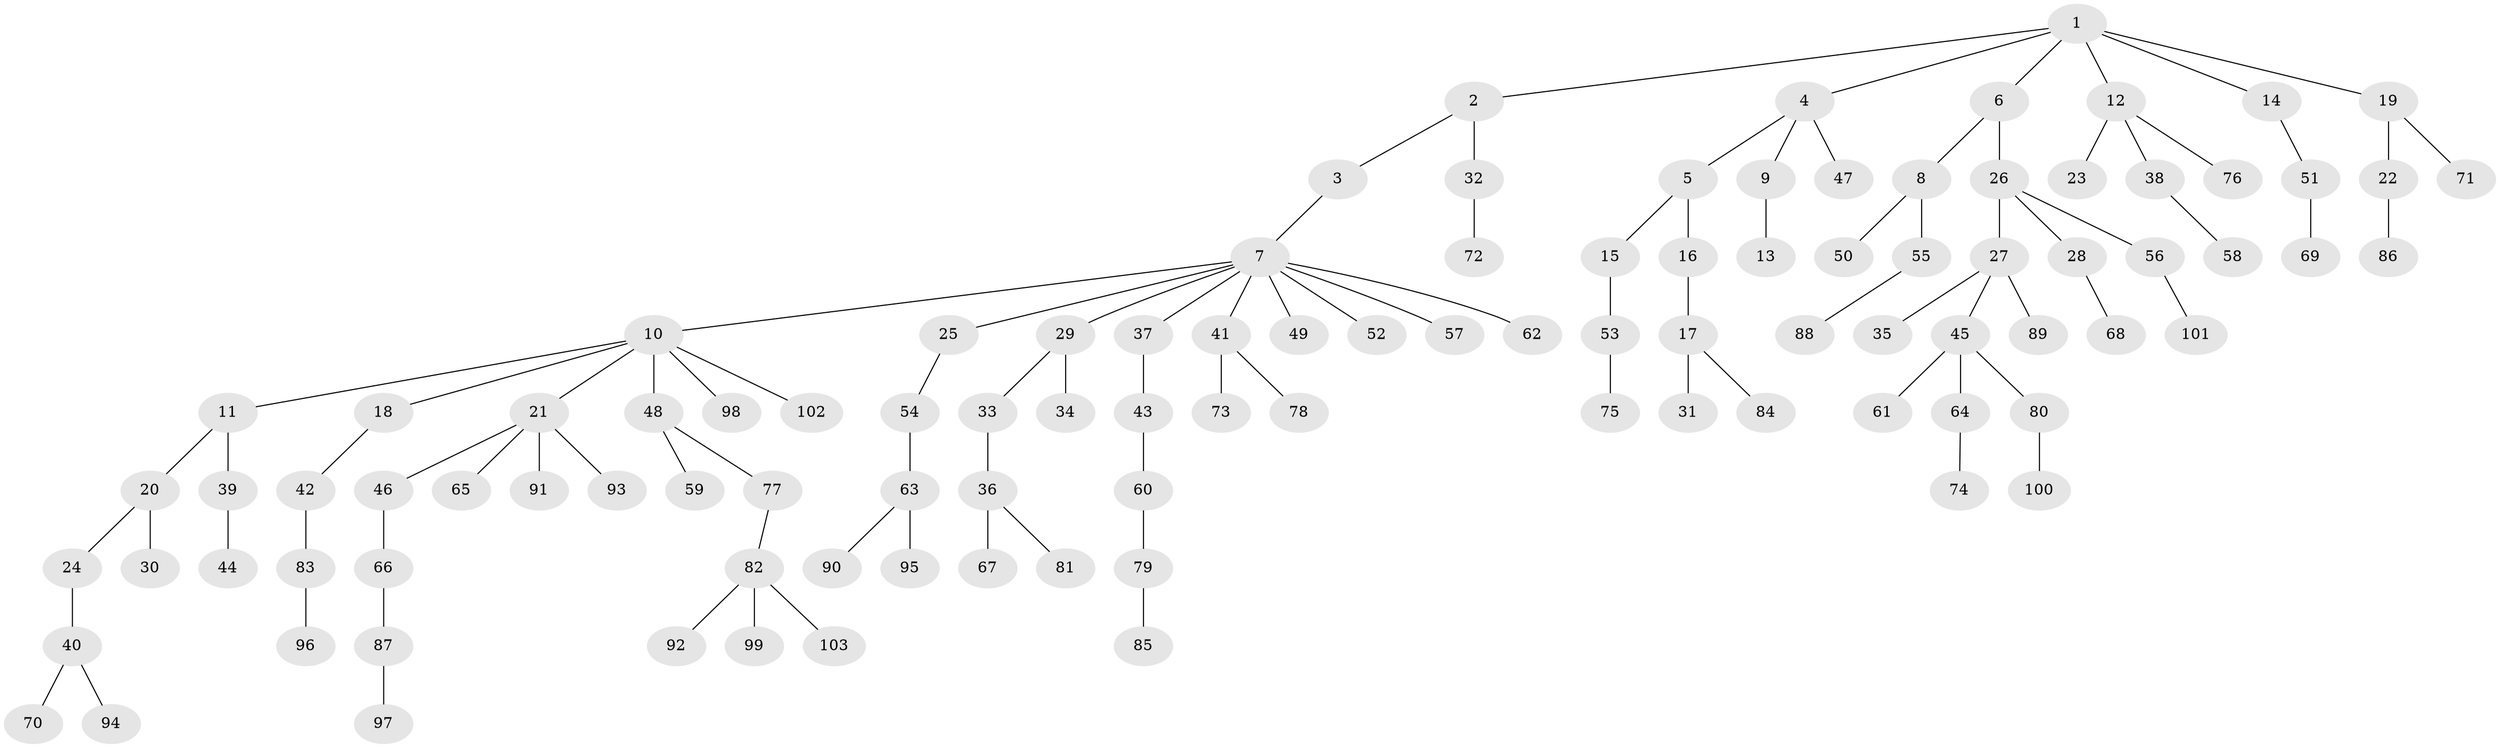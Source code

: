 // Generated by graph-tools (version 1.1) at 2025/26/03/09/25 03:26:27]
// undirected, 103 vertices, 102 edges
graph export_dot {
graph [start="1"]
  node [color=gray90,style=filled];
  1;
  2;
  3;
  4;
  5;
  6;
  7;
  8;
  9;
  10;
  11;
  12;
  13;
  14;
  15;
  16;
  17;
  18;
  19;
  20;
  21;
  22;
  23;
  24;
  25;
  26;
  27;
  28;
  29;
  30;
  31;
  32;
  33;
  34;
  35;
  36;
  37;
  38;
  39;
  40;
  41;
  42;
  43;
  44;
  45;
  46;
  47;
  48;
  49;
  50;
  51;
  52;
  53;
  54;
  55;
  56;
  57;
  58;
  59;
  60;
  61;
  62;
  63;
  64;
  65;
  66;
  67;
  68;
  69;
  70;
  71;
  72;
  73;
  74;
  75;
  76;
  77;
  78;
  79;
  80;
  81;
  82;
  83;
  84;
  85;
  86;
  87;
  88;
  89;
  90;
  91;
  92;
  93;
  94;
  95;
  96;
  97;
  98;
  99;
  100;
  101;
  102;
  103;
  1 -- 2;
  1 -- 4;
  1 -- 6;
  1 -- 12;
  1 -- 14;
  1 -- 19;
  2 -- 3;
  2 -- 32;
  3 -- 7;
  4 -- 5;
  4 -- 9;
  4 -- 47;
  5 -- 15;
  5 -- 16;
  6 -- 8;
  6 -- 26;
  7 -- 10;
  7 -- 25;
  7 -- 29;
  7 -- 37;
  7 -- 41;
  7 -- 49;
  7 -- 52;
  7 -- 57;
  7 -- 62;
  8 -- 50;
  8 -- 55;
  9 -- 13;
  10 -- 11;
  10 -- 18;
  10 -- 21;
  10 -- 48;
  10 -- 98;
  10 -- 102;
  11 -- 20;
  11 -- 39;
  12 -- 23;
  12 -- 38;
  12 -- 76;
  14 -- 51;
  15 -- 53;
  16 -- 17;
  17 -- 31;
  17 -- 84;
  18 -- 42;
  19 -- 22;
  19 -- 71;
  20 -- 24;
  20 -- 30;
  21 -- 46;
  21 -- 65;
  21 -- 91;
  21 -- 93;
  22 -- 86;
  24 -- 40;
  25 -- 54;
  26 -- 27;
  26 -- 28;
  26 -- 56;
  27 -- 35;
  27 -- 45;
  27 -- 89;
  28 -- 68;
  29 -- 33;
  29 -- 34;
  32 -- 72;
  33 -- 36;
  36 -- 67;
  36 -- 81;
  37 -- 43;
  38 -- 58;
  39 -- 44;
  40 -- 70;
  40 -- 94;
  41 -- 73;
  41 -- 78;
  42 -- 83;
  43 -- 60;
  45 -- 61;
  45 -- 64;
  45 -- 80;
  46 -- 66;
  48 -- 59;
  48 -- 77;
  51 -- 69;
  53 -- 75;
  54 -- 63;
  55 -- 88;
  56 -- 101;
  60 -- 79;
  63 -- 90;
  63 -- 95;
  64 -- 74;
  66 -- 87;
  77 -- 82;
  79 -- 85;
  80 -- 100;
  82 -- 92;
  82 -- 99;
  82 -- 103;
  83 -- 96;
  87 -- 97;
}
